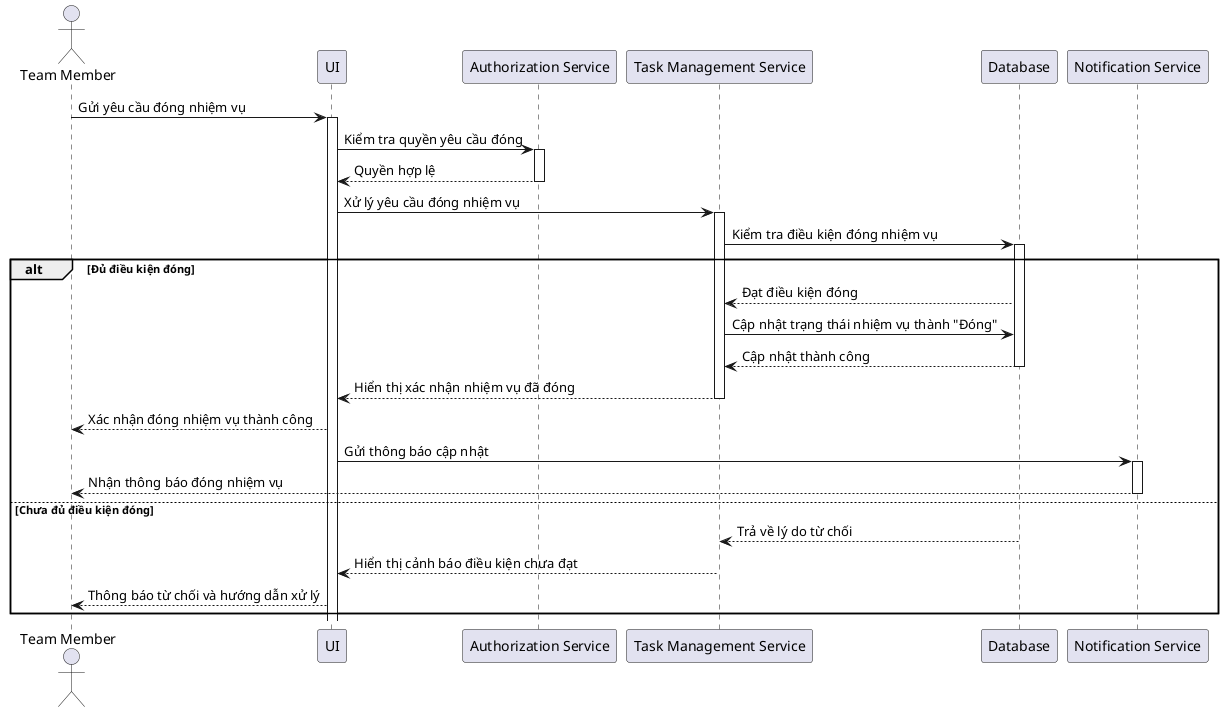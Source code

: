 @startuml
actor "Team Member" as U

participant "UI" as UI
participant "Authorization Service"
participant "Task Management Service" as System
participant "Database" as DB
participant "Notification Service"

U -> UI: Gửi yêu cầu đóng nhiệm vụ
activate UI

UI -> "Authorization Service": Kiểm tra quyền yêu cầu đóng
activate "Authorization Service"

"Authorization Service" --> UI: Quyền hợp lệ
deactivate "Authorization Service"

UI -> System: Xử lý yêu cầu đóng nhiệm vụ
activate System

System -> DB: Kiểm tra điều kiện đóng nhiệm vụ
activate DB

alt Đủ điều kiện đóng
    DB --> System: Đạt điều kiện đóng
    System -> DB: Cập nhật trạng thái nhiệm vụ thành "Đóng"
    DB --> System: Cập nhật thành công
    deactivate DB

    System --> UI: Hiển thị xác nhận nhiệm vụ đã đóng
    deactivate System
    UI --> U: Xác nhận đóng nhiệm vụ thành công

    UI -> "Notification Service": Gửi thông báo cập nhật
    activate "Notification Service"
    "Notification Service" --> U: Nhận thông báo đóng nhiệm vụ
    deactivate "Notification Service"

else Chưa đủ điều kiện đóng
    DB --> System: Trả về lý do từ chối
    deactivate DB

    System --> UI: Hiển thị cảnh báo điều kiện chưa đạt
    deactivate System
    UI --> U: Thông báo từ chối và hướng dẫn xử lý

end

@enduml
